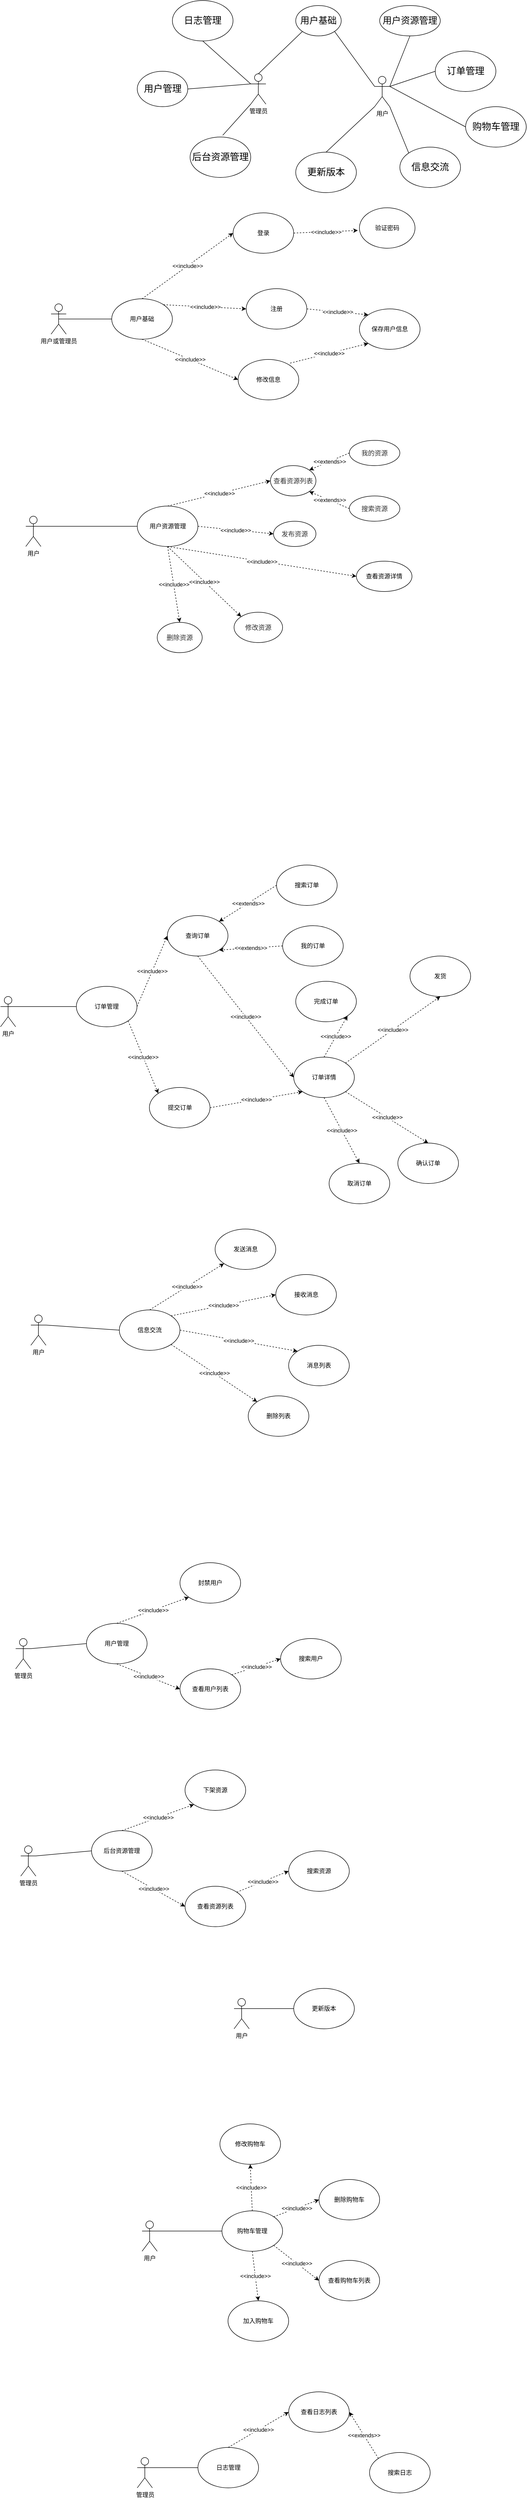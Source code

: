 <mxfile version="24.2.2" type="github">
  <diagram name="第 1 页" id="FDtEsgjhYImc4gk-P5fz">
    <mxGraphModel dx="1877" dy="530" grid="1" gridSize="10" guides="1" tooltips="1" connect="1" arrows="1" fold="1" page="1" pageScale="1" pageWidth="827" pageHeight="1169" math="0" shadow="0">
      <root>
        <mxCell id="0" />
        <mxCell id="1" parent="0" />
        <mxCell id="aNaBQ8F7RXuHLYPmywtl-1" style="rounded=0;orthogonalLoop=1;jettySize=auto;html=1;exitX=0.5;exitY=0;exitDx=0;exitDy=0;exitPerimeter=0;entryX=0;entryY=1;entryDx=0;entryDy=0;endArrow=none;endFill=0;" edge="1" parent="1" source="mCHO1RYdTXxO_RGGgIWj-1" target="mCHO1RYdTXxO_RGGgIWj-5">
          <mxGeometry relative="1" as="geometry" />
        </mxCell>
        <mxCell id="mCHO1RYdTXxO_RGGgIWj-1" value="管理员" style="shape=umlActor;verticalLabelPosition=bottom;verticalAlign=top;html=1;outlineConnect=0;" parent="1" vertex="1">
          <mxGeometry x="205" y="205" width="30" height="60" as="geometry" />
        </mxCell>
        <mxCell id="mCHO1RYdTXxO_RGGgIWj-4" value="用户" style="shape=umlActor;verticalLabelPosition=bottom;verticalAlign=top;html=1;outlineConnect=0;" parent="1" vertex="1">
          <mxGeometry x="450" y="210" width="30" height="60" as="geometry" />
        </mxCell>
        <mxCell id="mCHO1RYdTXxO_RGGgIWj-5" value="&lt;font style=&quot;font-size: 18px;&quot;&gt;用户基础&lt;/font&gt;" style="ellipse;whiteSpace=wrap;html=1;" parent="1" vertex="1">
          <mxGeometry x="294" y="70" width="90" height="60" as="geometry" />
        </mxCell>
        <mxCell id="mCHO1RYdTXxO_RGGgIWj-6" value="&lt;font style=&quot;font-size: 18px;&quot;&gt;用户资源管理&lt;/font&gt;" style="ellipse;whiteSpace=wrap;html=1;" parent="1" vertex="1">
          <mxGeometry x="460" y="70" width="120" height="60" as="geometry" />
        </mxCell>
        <mxCell id="mCHO1RYdTXxO_RGGgIWj-7" value="&lt;span style=&quot;font-size: 14pt; font-family: 黑体;&quot;&gt;订单管理&lt;/span&gt;" style="ellipse;whiteSpace=wrap;html=1;" parent="1" vertex="1">
          <mxGeometry x="570" y="160" width="120" height="80" as="geometry" />
        </mxCell>
        <mxCell id="mCHO1RYdTXxO_RGGgIWj-8" value="&lt;span style=&quot;font-size: 14pt; font-family: 黑体;&quot;&gt;信息交流&lt;/span&gt;" style="ellipse;whiteSpace=wrap;html=1;" parent="1" vertex="1">
          <mxGeometry x="500" y="350" width="120" height="80" as="geometry" />
        </mxCell>
        <mxCell id="mCHO1RYdTXxO_RGGgIWj-9" value="&lt;span style=&quot;font-size: 14pt; font-family: 黑体;&quot;&gt;用户管理&lt;/span&gt;" style="ellipse;whiteSpace=wrap;html=1;" parent="1" vertex="1">
          <mxGeometry x="-19.5" y="200" width="100" height="70" as="geometry" />
        </mxCell>
        <mxCell id="mCHO1RYdTXxO_RGGgIWj-10" value="&lt;p class=&quot;MsoNormal&quot;&gt;&lt;span style=&quot;font-size: 14pt; font-family: 黑体;&quot;&gt;后台资源管理&lt;span lang=&quot;EN-US&quot;&gt;&lt;/span&gt;&lt;/span&gt;&lt;/p&gt;" style="ellipse;whiteSpace=wrap;html=1;" parent="1" vertex="1">
          <mxGeometry x="85" y="330" width="120" height="80" as="geometry" />
        </mxCell>
        <mxCell id="mCHO1RYdTXxO_RGGgIWj-11" value="&lt;font face=&quot;黑体&quot;&gt;&lt;span style=&quot;font-size: 18.667px;&quot;&gt;更新版本&lt;/span&gt;&lt;/font&gt;" style="ellipse;whiteSpace=wrap;html=1;" parent="1" vertex="1">
          <mxGeometry x="294" y="360" width="120" height="80" as="geometry" />
        </mxCell>
        <mxCell id="mCHO1RYdTXxO_RGGgIWj-12" value="&lt;span style=&quot;font-size: 14pt; font-family: 黑体;&quot;&gt;购物车管理&lt;/span&gt;" style="ellipse;whiteSpace=wrap;html=1;" parent="1" vertex="1">
          <mxGeometry x="630" y="270" width="120" height="80" as="geometry" />
        </mxCell>
        <mxCell id="mCHO1RYdTXxO_RGGgIWj-13" value="" style="endArrow=none;html=1;rounded=0;exitX=0.538;exitY=-0.041;exitDx=0;exitDy=0;exitPerimeter=0;entryX=0;entryY=1;entryDx=0;entryDy=0;entryPerimeter=0;" parent="1" source="mCHO1RYdTXxO_RGGgIWj-10" target="mCHO1RYdTXxO_RGGgIWj-1" edge="1">
          <mxGeometry width="50" height="50" relative="1" as="geometry">
            <mxPoint x="320" y="280" as="sourcePoint" />
            <mxPoint x="370" y="230" as="targetPoint" />
          </mxGeometry>
        </mxCell>
        <mxCell id="mCHO1RYdTXxO_RGGgIWj-15" value="" style="endArrow=none;html=1;rounded=0;exitX=0;exitY=0.333;exitDx=0;exitDy=0;exitPerimeter=0;entryX=1;entryY=0.5;entryDx=0;entryDy=0;" parent="1" source="mCHO1RYdTXxO_RGGgIWj-1" target="mCHO1RYdTXxO_RGGgIWj-9" edge="1">
          <mxGeometry width="50" height="50" relative="1" as="geometry">
            <mxPoint x="160" y="220" as="sourcePoint" />
            <mxPoint x="210" y="170" as="targetPoint" />
          </mxGeometry>
        </mxCell>
        <mxCell id="mCHO1RYdTXxO_RGGgIWj-16" value="" style="endArrow=none;html=1;rounded=0;exitX=0.5;exitY=0;exitDx=0;exitDy=0;entryX=0;entryY=1;entryDx=0;entryDy=0;entryPerimeter=0;" parent="1" source="mCHO1RYdTXxO_RGGgIWj-11" target="mCHO1RYdTXxO_RGGgIWj-4" edge="1">
          <mxGeometry width="50" height="50" relative="1" as="geometry">
            <mxPoint x="300" y="290" as="sourcePoint" />
            <mxPoint x="350" y="240" as="targetPoint" />
          </mxGeometry>
        </mxCell>
        <mxCell id="mCHO1RYdTXxO_RGGgIWj-17" value="" style="endArrow=none;html=1;rounded=0;exitX=0;exitY=0;exitDx=0;exitDy=0;entryX=1;entryY=1;entryDx=0;entryDy=0;entryPerimeter=0;" parent="1" source="mCHO1RYdTXxO_RGGgIWj-8" target="mCHO1RYdTXxO_RGGgIWj-4" edge="1">
          <mxGeometry width="50" height="50" relative="1" as="geometry">
            <mxPoint x="500" y="350" as="sourcePoint" />
            <mxPoint x="550" y="300" as="targetPoint" />
          </mxGeometry>
        </mxCell>
        <mxCell id="mCHO1RYdTXxO_RGGgIWj-18" value="" style="endArrow=none;html=1;rounded=0;exitX=0;exitY=0.333;exitDx=0;exitDy=0;exitPerimeter=0;entryX=1;entryY=1;entryDx=0;entryDy=0;" parent="1" source="mCHO1RYdTXxO_RGGgIWj-4" target="mCHO1RYdTXxO_RGGgIWj-5" edge="1">
          <mxGeometry width="50" height="50" relative="1" as="geometry">
            <mxPoint x="360" y="230" as="sourcePoint" />
            <mxPoint x="410" y="180" as="targetPoint" />
          </mxGeometry>
        </mxCell>
        <mxCell id="mCHO1RYdTXxO_RGGgIWj-19" value="" style="endArrow=none;html=1;rounded=0;exitX=1;exitY=0.333;exitDx=0;exitDy=0;exitPerimeter=0;entryX=0.5;entryY=1;entryDx=0;entryDy=0;" parent="1" source="mCHO1RYdTXxO_RGGgIWj-4" target="mCHO1RYdTXxO_RGGgIWj-6" edge="1">
          <mxGeometry width="50" height="50" relative="1" as="geometry">
            <mxPoint x="570" y="170" as="sourcePoint" />
            <mxPoint x="620" y="120" as="targetPoint" />
          </mxGeometry>
        </mxCell>
        <mxCell id="mCHO1RYdTXxO_RGGgIWj-20" value="" style="endArrow=none;html=1;rounded=0;entryX=0;entryY=0.5;entryDx=0;entryDy=0;" parent="1" target="mCHO1RYdTXxO_RGGgIWj-7" edge="1">
          <mxGeometry width="50" height="50" relative="1" as="geometry">
            <mxPoint x="480" y="230" as="sourcePoint" />
            <mxPoint x="620" y="140" as="targetPoint" />
          </mxGeometry>
        </mxCell>
        <mxCell id="mCHO1RYdTXxO_RGGgIWj-21" value="" style="endArrow=none;html=1;rounded=0;exitX=1;exitY=0.333;exitDx=0;exitDy=0;exitPerimeter=0;entryX=0;entryY=0.5;entryDx=0;entryDy=0;" parent="1" source="mCHO1RYdTXxO_RGGgIWj-4" target="mCHO1RYdTXxO_RGGgIWj-12" edge="1">
          <mxGeometry width="50" height="50" relative="1" as="geometry">
            <mxPoint x="580" y="340" as="sourcePoint" />
            <mxPoint x="630" y="290" as="targetPoint" />
          </mxGeometry>
        </mxCell>
        <mxCell id="mCHO1RYdTXxO_RGGgIWj-24" value="登录" style="ellipse;whiteSpace=wrap;html=1;" parent="1" vertex="1">
          <mxGeometry x="170" y="480" width="120" height="80" as="geometry" />
        </mxCell>
        <mxCell id="mCHO1RYdTXxO_RGGgIWj-25" value="注册" style="ellipse;whiteSpace=wrap;html=1;" parent="1" vertex="1">
          <mxGeometry x="196" y="630" width="120" height="80" as="geometry" />
        </mxCell>
        <mxCell id="mCHO1RYdTXxO_RGGgIWj-26" value="修改信息" style="ellipse;whiteSpace=wrap;html=1;" parent="1" vertex="1">
          <mxGeometry x="180" y="770" width="120" height="80" as="geometry" />
        </mxCell>
        <mxCell id="mCHO1RYdTXxO_RGGgIWj-31" value="验证密码" style="ellipse;whiteSpace=wrap;html=1;" parent="1" vertex="1">
          <mxGeometry x="420" y="470" width="110" height="80" as="geometry" />
        </mxCell>
        <mxCell id="mCHO1RYdTXxO_RGGgIWj-32" value="" style="endArrow=classic;html=1;rounded=0;exitX=1;exitY=0.5;exitDx=0;exitDy=0;entryX=-0.029;entryY=0.56;entryDx=0;entryDy=0;entryPerimeter=0;dashed=1;" parent="1" source="mCHO1RYdTXxO_RGGgIWj-24" target="mCHO1RYdTXxO_RGGgIWj-31" edge="1">
          <mxGeometry relative="1" as="geometry">
            <mxPoint x="360" y="460" as="sourcePoint" />
            <mxPoint x="460" y="460" as="targetPoint" />
          </mxGeometry>
        </mxCell>
        <mxCell id="mCHO1RYdTXxO_RGGgIWj-33" value="&amp;lt;&amp;lt;include&amp;gt;&amp;gt;" style="edgeLabel;resizable=0;html=1;;align=center;verticalAlign=middle;" parent="mCHO1RYdTXxO_RGGgIWj-32" connectable="0" vertex="1">
          <mxGeometry relative="1" as="geometry" />
        </mxCell>
        <mxCell id="mCHO1RYdTXxO_RGGgIWj-38" value="&lt;span style=&quot;color: rgb(50, 50, 50); font-family: &amp;quot;Microsoft YaHei&amp;quot;, 微软雅黑, Arial; font-size: 13px; background-color: rgba(255, 255, 255, 0.01);&quot;&gt;发布资源&lt;/span&gt;" style="ellipse;whiteSpace=wrap;html=1;" parent="1" vertex="1">
          <mxGeometry x="250" y="1090" width="84" height="50" as="geometry" />
        </mxCell>
        <mxCell id="mCHO1RYdTXxO_RGGgIWj-39" value="&lt;span style=&quot;color: rgb(50, 50, 50); font-family: &amp;quot;Microsoft YaHei&amp;quot;, 微软雅黑, Arial; font-size: 13px; background-color: rgba(255, 255, 255, 0.01);&quot;&gt;删除资源&lt;/span&gt;" style="ellipse;whiteSpace=wrap;html=1;" parent="1" vertex="1">
          <mxGeometry x="20" y="1290" width="89" height="60" as="geometry" />
        </mxCell>
        <mxCell id="mCHO1RYdTXxO_RGGgIWj-40" value="&lt;span style=&quot;color: rgb(50, 50, 50); font-family: &amp;quot;Microsoft YaHei&amp;quot;, 微软雅黑, Arial; font-size: 13px; background-color: rgba(255, 255, 255, 0.01);&quot;&gt;修改资源&lt;/span&gt;" style="ellipse;whiteSpace=wrap;html=1;" parent="1" vertex="1">
          <mxGeometry x="172" y="1270" width="96" height="60" as="geometry" />
        </mxCell>
        <mxCell id="mCHO1RYdTXxO_RGGgIWj-42" value="保存用户信息" style="ellipse;whiteSpace=wrap;html=1;" parent="1" vertex="1">
          <mxGeometry x="420" y="670" width="120" height="80" as="geometry" />
        </mxCell>
        <mxCell id="mCHO1RYdTXxO_RGGgIWj-43" value="" style="endArrow=classic;html=1;rounded=0;exitX=1;exitY=0.5;exitDx=0;exitDy=0;entryX=0;entryY=0;entryDx=0;entryDy=0;dashed=1;" parent="1" source="mCHO1RYdTXxO_RGGgIWj-25" target="mCHO1RYdTXxO_RGGgIWj-42" edge="1">
          <mxGeometry relative="1" as="geometry">
            <mxPoint x="300" y="530" as="sourcePoint" />
            <mxPoint x="427" y="525" as="targetPoint" />
          </mxGeometry>
        </mxCell>
        <mxCell id="mCHO1RYdTXxO_RGGgIWj-44" value="&amp;lt;&amp;lt;include&amp;gt;&amp;gt;" style="edgeLabel;resizable=0;html=1;;align=center;verticalAlign=middle;" parent="mCHO1RYdTXxO_RGGgIWj-43" connectable="0" vertex="1">
          <mxGeometry relative="1" as="geometry" />
        </mxCell>
        <mxCell id="mCHO1RYdTXxO_RGGgIWj-45" value="" style="endArrow=classic;html=1;rounded=0;exitX=0.858;exitY=0.091;exitDx=0;exitDy=0;entryX=0;entryY=1;entryDx=0;entryDy=0;dashed=1;exitPerimeter=0;" parent="1" source="mCHO1RYdTXxO_RGGgIWj-26" target="mCHO1RYdTXxO_RGGgIWj-42" edge="1">
          <mxGeometry relative="1" as="geometry">
            <mxPoint x="310" y="540" as="sourcePoint" />
            <mxPoint x="437" y="535" as="targetPoint" />
          </mxGeometry>
        </mxCell>
        <mxCell id="mCHO1RYdTXxO_RGGgIWj-46" value="&amp;lt;&amp;lt;include&amp;gt;&amp;gt;" style="edgeLabel;resizable=0;html=1;;align=center;verticalAlign=middle;" parent="mCHO1RYdTXxO_RGGgIWj-45" connectable="0" vertex="1">
          <mxGeometry relative="1" as="geometry" />
        </mxCell>
        <mxCell id="mCHO1RYdTXxO_RGGgIWj-50" value="&lt;span style=&quot;color: rgb(50, 50, 50); font-family: &amp;quot;Microsoft YaHei&amp;quot;, 微软雅黑, Arial; font-size: 13px; background-color: rgba(255, 255, 255, 0.01);&quot;&gt;我的资源&lt;/span&gt;" style="ellipse;whiteSpace=wrap;html=1;" parent="1" vertex="1">
          <mxGeometry x="400" y="930" width="100" height="50" as="geometry" />
        </mxCell>
        <mxCell id="mCHO1RYdTXxO_RGGgIWj-52" value="&lt;span style=&quot;color: rgb(50, 50, 50); font-family: &amp;quot;Microsoft YaHei&amp;quot;, 微软雅黑, Arial; font-size: 13px; background-color: rgba(255, 255, 255, 0.01);&quot;&gt;查看资源列表&lt;/span&gt;" style="ellipse;whiteSpace=wrap;html=1;" parent="1" vertex="1">
          <mxGeometry x="244" y="980" width="90" height="60" as="geometry" />
        </mxCell>
        <mxCell id="mCHO1RYdTXxO_RGGgIWj-54" value="查看资源详情" style="ellipse;whiteSpace=wrap;html=1;" parent="1" vertex="1">
          <mxGeometry x="414" y="1169" width="110" height="60" as="geometry" />
        </mxCell>
        <mxCell id="mCHO1RYdTXxO_RGGgIWj-73" value="取消订单" style="ellipse;whiteSpace=wrap;html=1;" parent="1" vertex="1">
          <mxGeometry x="360" y="2360" width="120" height="80" as="geometry" />
        </mxCell>
        <mxCell id="mCHO1RYdTXxO_RGGgIWj-74" value="订单详情" style="ellipse;whiteSpace=wrap;html=1;" parent="1" vertex="1">
          <mxGeometry x="290" y="2150" width="120" height="80" as="geometry" />
        </mxCell>
        <mxCell id="mCHO1RYdTXxO_RGGgIWj-75" value="查询订单" style="ellipse;whiteSpace=wrap;html=1;" parent="1" vertex="1">
          <mxGeometry x="40" y="1870" width="120" height="80" as="geometry" />
        </mxCell>
        <mxCell id="mCHO1RYdTXxO_RGGgIWj-76" value="搜索订单" style="ellipse;whiteSpace=wrap;html=1;" parent="1" vertex="1">
          <mxGeometry x="256" y="1770" width="120" height="80" as="geometry" />
        </mxCell>
        <mxCell id="mCHO1RYdTXxO_RGGgIWj-93" value="确认订单" style="ellipse;whiteSpace=wrap;html=1;" parent="1" vertex="1">
          <mxGeometry x="496" y="2320" width="120" height="80" as="geometry" />
        </mxCell>
        <mxCell id="mCHO1RYdTXxO_RGGgIWj-94" value="发货" style="ellipse;whiteSpace=wrap;html=1;" parent="1" vertex="1">
          <mxGeometry x="520" y="1950" width="120" height="80" as="geometry" />
        </mxCell>
        <mxCell id="mCHO1RYdTXxO_RGGgIWj-103" value="完成订单" style="ellipse;whiteSpace=wrap;html=1;" parent="1" vertex="1">
          <mxGeometry x="294" y="2000" width="120" height="80" as="geometry" />
        </mxCell>
        <mxCell id="mCHO1RYdTXxO_RGGgIWj-106" value="用户" style="shape=umlActor;verticalLabelPosition=bottom;verticalAlign=top;html=1;outlineConnect=0;" parent="1" vertex="1">
          <mxGeometry x="-230" y="2660" width="30" height="60" as="geometry" />
        </mxCell>
        <mxCell id="mCHO1RYdTXxO_RGGgIWj-107" value="发送消息" style="ellipse;whiteSpace=wrap;html=1;" parent="1" vertex="1">
          <mxGeometry x="134.5" y="2490" width="120" height="80" as="geometry" />
        </mxCell>
        <mxCell id="mCHO1RYdTXxO_RGGgIWj-108" value="接收消息" style="ellipse;whiteSpace=wrap;html=1;" parent="1" vertex="1">
          <mxGeometry x="254.5" y="2580" width="120" height="80" as="geometry" />
        </mxCell>
        <mxCell id="mCHO1RYdTXxO_RGGgIWj-109" value="消息列表" style="ellipse;whiteSpace=wrap;html=1;" parent="1" vertex="1">
          <mxGeometry x="280" y="2720" width="120" height="80" as="geometry" />
        </mxCell>
        <mxCell id="mCHO1RYdTXxO_RGGgIWj-110" value="删除列表" style="ellipse;whiteSpace=wrap;html=1;" parent="1" vertex="1">
          <mxGeometry x="200" y="2820" width="120" height="80" as="geometry" />
        </mxCell>
        <mxCell id="mCHO1RYdTXxO_RGGgIWj-117" value="管理员" style="shape=umlActor;verticalLabelPosition=bottom;verticalAlign=top;html=1;outlineConnect=0;" parent="1" vertex="1">
          <mxGeometry x="-260" y="3300" width="30" height="60" as="geometry" />
        </mxCell>
        <mxCell id="mCHO1RYdTXxO_RGGgIWj-118" value="查看用户列表" style="ellipse;whiteSpace=wrap;html=1;" parent="1" vertex="1">
          <mxGeometry x="65" y="3360" width="120" height="80" as="geometry" />
        </mxCell>
        <mxCell id="mCHO1RYdTXxO_RGGgIWj-119" value="封禁用户" style="ellipse;whiteSpace=wrap;html=1;" parent="1" vertex="1">
          <mxGeometry x="65" y="3150" width="120" height="80" as="geometry" />
        </mxCell>
        <mxCell id="mCHO1RYdTXxO_RGGgIWj-120" value="搜索用户" style="ellipse;whiteSpace=wrap;html=1;" parent="1" vertex="1">
          <mxGeometry x="264" y="3300" width="120" height="80" as="geometry" />
        </mxCell>
        <mxCell id="aGF1ZFYaD7W5l3-DtEGY-8" value="用户" style="shape=umlActor;verticalLabelPosition=bottom;verticalAlign=top;html=1;outlineConnect=0;" parent="1" vertex="1">
          <mxGeometry x="172" y="4012" width="30" height="60" as="geometry" />
        </mxCell>
        <mxCell id="aGF1ZFYaD7W5l3-DtEGY-9" value="更新版本" style="ellipse;whiteSpace=wrap;html=1;" parent="1" vertex="1">
          <mxGeometry x="290" y="3992" width="120" height="80" as="geometry" />
        </mxCell>
        <mxCell id="aGF1ZFYaD7W5l3-DtEGY-11" value="" style="endArrow=none;html=1;rounded=0;exitX=1;exitY=0.333;exitDx=0;exitDy=0;exitPerimeter=0;entryX=0;entryY=0.5;entryDx=0;entryDy=0;" parent="1" source="aGF1ZFYaD7W5l3-DtEGY-8" target="aGF1ZFYaD7W5l3-DtEGY-9" edge="1">
          <mxGeometry width="50" height="50" relative="1" as="geometry">
            <mxPoint x="300" y="4102" as="sourcePoint" />
            <mxPoint x="350" y="4052" as="targetPoint" />
          </mxGeometry>
        </mxCell>
        <mxCell id="aGF1ZFYaD7W5l3-DtEGY-13" value="用户" style="shape=umlActor;verticalLabelPosition=bottom;verticalAlign=top;html=1;outlineConnect=0;" parent="1" vertex="1">
          <mxGeometry x="-10" y="4452" width="30" height="60" as="geometry" />
        </mxCell>
        <mxCell id="aGF1ZFYaD7W5l3-DtEGY-14" value="加入购物车" style="ellipse;whiteSpace=wrap;html=1;" parent="1" vertex="1">
          <mxGeometry x="160" y="4610" width="120" height="80" as="geometry" />
        </mxCell>
        <mxCell id="aGF1ZFYaD7W5l3-DtEGY-15" value="修改购物车" style="ellipse;whiteSpace=wrap;html=1;" parent="1" vertex="1">
          <mxGeometry x="144" y="4260" width="120" height="80" as="geometry" />
        </mxCell>
        <mxCell id="aGF1ZFYaD7W5l3-DtEGY-16" value="删除购物车" style="ellipse;whiteSpace=wrap;html=1;" parent="1" vertex="1">
          <mxGeometry x="340" y="4370" width="120" height="80" as="geometry" />
        </mxCell>
        <mxCell id="fLY72MeMxudv8RM18r59-1" value="用户基础" style="ellipse;whiteSpace=wrap;html=1;" parent="1" vertex="1">
          <mxGeometry x="-70" y="650" width="120" height="80" as="geometry" />
        </mxCell>
        <mxCell id="fLY72MeMxudv8RM18r59-3" value="&lt;span style=&quot;font-size: 14pt; font-family: 黑体;&quot;&gt;日志管理&lt;/span&gt;" style="ellipse;whiteSpace=wrap;html=1;" parent="1" vertex="1">
          <mxGeometry x="50" y="60" width="120" height="80" as="geometry" />
        </mxCell>
        <mxCell id="fLY72MeMxudv8RM18r59-4" value="" style="endArrow=none;html=1;rounded=0;fontSize=12;startSize=8;endSize=8;curved=1;exitX=0.5;exitY=1;exitDx=0;exitDy=0;entryX=0;entryY=0.333;entryDx=0;entryDy=0;entryPerimeter=0;" parent="1" source="fLY72MeMxudv8RM18r59-3" target="mCHO1RYdTXxO_RGGgIWj-1" edge="1">
          <mxGeometry width="50" height="50" relative="1" as="geometry">
            <mxPoint x="330" y="260" as="sourcePoint" />
            <mxPoint x="380" y="210" as="targetPoint" />
          </mxGeometry>
        </mxCell>
        <mxCell id="fLY72MeMxudv8RM18r59-16" style="edgeStyle=none;curved=1;rounded=0;orthogonalLoop=1;jettySize=auto;html=1;exitX=0.5;exitY=0.5;exitDx=0;exitDy=0;exitPerimeter=0;entryX=0;entryY=0.5;entryDx=0;entryDy=0;fontSize=12;startSize=8;endSize=8;endArrow=none;endFill=0;" parent="1" source="fLY72MeMxudv8RM18r59-13" target="fLY72MeMxudv8RM18r59-1" edge="1">
          <mxGeometry relative="1" as="geometry" />
        </mxCell>
        <mxCell id="fLY72MeMxudv8RM18r59-13" value="用户或管理员" style="shape=umlActor;verticalLabelPosition=bottom;verticalAlign=top;html=1;" parent="1" vertex="1">
          <mxGeometry x="-190" y="660" width="30" height="60" as="geometry" />
        </mxCell>
        <mxCell id="fLY72MeMxudv8RM18r59-17" value="用户资源管理" style="ellipse;whiteSpace=wrap;html=1;" parent="1" vertex="1">
          <mxGeometry x="-19.5" y="1060" width="120" height="80" as="geometry" />
        </mxCell>
        <mxCell id="fLY72MeMxudv8RM18r59-21" value="用户" style="shape=umlActor;verticalLabelPosition=bottom;verticalAlign=top;html=1;outlineConnect=0;" parent="1" vertex="1">
          <mxGeometry x="-240" y="1080" width="30" height="60" as="geometry" />
        </mxCell>
        <mxCell id="fLY72MeMxudv8RM18r59-24" value="" style="endArrow=none;html=1;rounded=0;fontSize=12;startSize=8;endSize=8;curved=1;exitX=1;exitY=0.333;exitDx=0;exitDy=0;exitPerimeter=0;entryX=0;entryY=0.5;entryDx=0;entryDy=0;" parent="1" source="fLY72MeMxudv8RM18r59-21" target="fLY72MeMxudv8RM18r59-17" edge="1">
          <mxGeometry width="50" height="50" relative="1" as="geometry">
            <mxPoint x="-10" y="1020" as="sourcePoint" />
            <mxPoint x="40" y="970" as="targetPoint" />
          </mxGeometry>
        </mxCell>
        <mxCell id="fLY72MeMxudv8RM18r59-27" value="" style="endArrow=classic;html=1;rounded=0;exitX=0.5;exitY=0;exitDx=0;exitDy=0;entryX=0;entryY=0.5;entryDx=0;entryDy=0;dashed=1;" parent="1" source="fLY72MeMxudv8RM18r59-1" target="mCHO1RYdTXxO_RGGgIWj-24" edge="1">
          <mxGeometry relative="1" as="geometry">
            <mxPoint x="300" y="530" as="sourcePoint" />
            <mxPoint x="427" y="525" as="targetPoint" />
          </mxGeometry>
        </mxCell>
        <mxCell id="fLY72MeMxudv8RM18r59-28" value="&amp;lt;&amp;lt;include&amp;gt;&amp;gt;" style="edgeLabel;resizable=0;html=1;;align=center;verticalAlign=middle;" parent="fLY72MeMxudv8RM18r59-27" connectable="0" vertex="1">
          <mxGeometry relative="1" as="geometry" />
        </mxCell>
        <mxCell id="fLY72MeMxudv8RM18r59-29" value="" style="endArrow=classic;html=1;rounded=0;exitX=1;exitY=0;exitDx=0;exitDy=0;entryX=0;entryY=0.5;entryDx=0;entryDy=0;dashed=1;" parent="1" source="fLY72MeMxudv8RM18r59-1" target="mCHO1RYdTXxO_RGGgIWj-25" edge="1">
          <mxGeometry relative="1" as="geometry">
            <mxPoint y="660" as="sourcePoint" />
            <mxPoint x="180" y="530" as="targetPoint" />
          </mxGeometry>
        </mxCell>
        <mxCell id="fLY72MeMxudv8RM18r59-30" value="&amp;lt;&amp;lt;include&amp;gt;&amp;gt;" style="edgeLabel;resizable=0;html=1;;align=center;verticalAlign=middle;" parent="fLY72MeMxudv8RM18r59-29" connectable="0" vertex="1">
          <mxGeometry relative="1" as="geometry" />
        </mxCell>
        <mxCell id="fLY72MeMxudv8RM18r59-31" value="" style="endArrow=classic;html=1;rounded=0;exitX=0.5;exitY=1;exitDx=0;exitDy=0;entryX=0;entryY=0.5;entryDx=0;entryDy=0;dashed=1;" parent="1" source="fLY72MeMxudv8RM18r59-1" target="mCHO1RYdTXxO_RGGgIWj-26" edge="1">
          <mxGeometry relative="1" as="geometry">
            <mxPoint x="42" y="672" as="sourcePoint" />
            <mxPoint x="206" y="680" as="targetPoint" />
          </mxGeometry>
        </mxCell>
        <mxCell id="fLY72MeMxudv8RM18r59-32" value="&amp;lt;&amp;lt;include&amp;gt;&amp;gt;" style="edgeLabel;resizable=0;html=1;;align=center;verticalAlign=middle;" parent="fLY72MeMxudv8RM18r59-31" connectable="0" vertex="1">
          <mxGeometry relative="1" as="geometry" />
        </mxCell>
        <mxCell id="fLY72MeMxudv8RM18r59-33" value="" style="endArrow=classic;html=1;rounded=0;exitX=0.5;exitY=0;exitDx=0;exitDy=0;entryX=0;entryY=0.5;entryDx=0;entryDy=0;dashed=1;" parent="1" source="fLY72MeMxudv8RM18r59-17" target="mCHO1RYdTXxO_RGGgIWj-52" edge="1">
          <mxGeometry relative="1" as="geometry">
            <mxPoint x="180" y="780" as="sourcePoint" />
            <mxPoint x="370" y="860" as="targetPoint" />
          </mxGeometry>
        </mxCell>
        <mxCell id="fLY72MeMxudv8RM18r59-34" value="&amp;lt;&amp;lt;include&amp;gt;&amp;gt;" style="edgeLabel;resizable=0;html=1;;align=center;verticalAlign=middle;" parent="fLY72MeMxudv8RM18r59-33" connectable="0" vertex="1">
          <mxGeometry relative="1" as="geometry" />
        </mxCell>
        <mxCell id="fLY72MeMxudv8RM18r59-35" value="" style="endArrow=classic;html=1;rounded=0;exitX=1;exitY=0.5;exitDx=0;exitDy=0;entryX=0;entryY=0.5;entryDx=0;entryDy=0;dashed=1;" parent="1" source="fLY72MeMxudv8RM18r59-17" target="mCHO1RYdTXxO_RGGgIWj-38" edge="1">
          <mxGeometry relative="1" as="geometry">
            <mxPoint x="110" y="1080" as="sourcePoint" />
            <mxPoint x="260" y="1000" as="targetPoint" />
          </mxGeometry>
        </mxCell>
        <mxCell id="fLY72MeMxudv8RM18r59-36" value="&amp;lt;&amp;lt;include&amp;gt;&amp;gt;" style="edgeLabel;resizable=0;html=1;;align=center;verticalAlign=middle;" parent="fLY72MeMxudv8RM18r59-35" connectable="0" vertex="1">
          <mxGeometry relative="1" as="geometry" />
        </mxCell>
        <mxCell id="fLY72MeMxudv8RM18r59-40" value="" style="endArrow=classic;html=1;rounded=0;exitX=0;exitY=0.5;exitDx=0;exitDy=0;dashed=1;entryX=1;entryY=0;entryDx=0;entryDy=0;" parent="1" source="mCHO1RYdTXxO_RGGgIWj-50" target="mCHO1RYdTXxO_RGGgIWj-52" edge="1">
          <mxGeometry relative="1" as="geometry">
            <mxPoint x="521" y="1073" as="sourcePoint" />
            <mxPoint x="390" y="980" as="targetPoint" />
          </mxGeometry>
        </mxCell>
        <mxCell id="fLY72MeMxudv8RM18r59-41" value="&amp;lt;&amp;lt;extends&amp;gt;&amp;gt;" style="edgeLabel;resizable=0;html=1;;align=center;verticalAlign=middle;" parent="fLY72MeMxudv8RM18r59-40" connectable="0" vertex="1">
          <mxGeometry relative="1" as="geometry" />
        </mxCell>
        <mxCell id="fLY72MeMxudv8RM18r59-42" value="&lt;span style=&quot;color: rgb(50, 50, 50); font-family: &amp;quot;Microsoft YaHei&amp;quot;, 微软雅黑, Arial; font-size: 13px; background-color: rgba(255, 255, 255, 0.01);&quot;&gt;搜索资源&lt;/span&gt;" style="ellipse;whiteSpace=wrap;html=1;" parent="1" vertex="1">
          <mxGeometry x="400" y="1040" width="100" height="50" as="geometry" />
        </mxCell>
        <mxCell id="fLY72MeMxudv8RM18r59-43" value="" style="endArrow=classic;html=1;rounded=0;exitX=0;exitY=0.5;exitDx=0;exitDy=0;dashed=1;entryX=1;entryY=1;entryDx=0;entryDy=0;" parent="1" source="fLY72MeMxudv8RM18r59-42" target="mCHO1RYdTXxO_RGGgIWj-52" edge="1">
          <mxGeometry relative="1" as="geometry">
            <mxPoint x="410" y="965" as="sourcePoint" />
            <mxPoint x="331" y="999" as="targetPoint" />
          </mxGeometry>
        </mxCell>
        <mxCell id="fLY72MeMxudv8RM18r59-44" value="&amp;lt;&amp;lt;extends&amp;gt;&amp;gt;" style="edgeLabel;resizable=0;html=1;;align=center;verticalAlign=middle;" parent="fLY72MeMxudv8RM18r59-43" connectable="0" vertex="1">
          <mxGeometry relative="1" as="geometry" />
        </mxCell>
        <mxCell id="fLY72MeMxudv8RM18r59-45" value="" style="endArrow=classic;html=1;rounded=0;exitX=0.5;exitY=1;exitDx=0;exitDy=0;entryX=0;entryY=0.5;entryDx=0;entryDy=0;dashed=1;" parent="1" source="fLY72MeMxudv8RM18r59-17" target="mCHO1RYdTXxO_RGGgIWj-54" edge="1">
          <mxGeometry relative="1" as="geometry">
            <mxPoint x="170" y="1120" as="sourcePoint" />
            <mxPoint x="260" y="1185" as="targetPoint" />
          </mxGeometry>
        </mxCell>
        <mxCell id="fLY72MeMxudv8RM18r59-46" value="&amp;lt;&amp;lt;include&amp;gt;&amp;gt;" style="edgeLabel;resizable=0;html=1;;align=center;verticalAlign=middle;" parent="fLY72MeMxudv8RM18r59-45" connectable="0" vertex="1">
          <mxGeometry relative="1" as="geometry" />
        </mxCell>
        <mxCell id="fLY72MeMxudv8RM18r59-47" value="" style="endArrow=classic;html=1;rounded=0;exitX=0.5;exitY=1;exitDx=0;exitDy=0;entryX=0;entryY=0;entryDx=0;entryDy=0;dashed=1;" parent="1" source="fLY72MeMxudv8RM18r59-17" target="mCHO1RYdTXxO_RGGgIWj-40" edge="1">
          <mxGeometry relative="1" as="geometry">
            <mxPoint x="110" y="1160" as="sourcePoint" />
            <mxPoint x="245" y="1220" as="targetPoint" />
          </mxGeometry>
        </mxCell>
        <mxCell id="fLY72MeMxudv8RM18r59-48" value="&amp;lt;&amp;lt;include&amp;gt;&amp;gt;" style="edgeLabel;resizable=0;html=1;;align=center;verticalAlign=middle;" parent="fLY72MeMxudv8RM18r59-47" connectable="0" vertex="1">
          <mxGeometry relative="1" as="geometry" />
        </mxCell>
        <mxCell id="fLY72MeMxudv8RM18r59-49" value="" style="endArrow=classic;html=1;rounded=0;exitX=0.5;exitY=1;exitDx=0;exitDy=0;entryX=0.5;entryY=0;entryDx=0;entryDy=0;dashed=1;" parent="1" source="fLY72MeMxudv8RM18r59-17" target="mCHO1RYdTXxO_RGGgIWj-39" edge="1">
          <mxGeometry relative="1" as="geometry">
            <mxPoint x="110" y="1160" as="sourcePoint" />
            <mxPoint x="196" y="1289" as="targetPoint" />
          </mxGeometry>
        </mxCell>
        <mxCell id="fLY72MeMxudv8RM18r59-50" value="&amp;lt;&amp;lt;include&amp;gt;&amp;gt;" style="edgeLabel;resizable=0;html=1;;align=center;verticalAlign=middle;" parent="fLY72MeMxudv8RM18r59-49" connectable="0" vertex="1">
          <mxGeometry relative="1" as="geometry" />
        </mxCell>
        <mxCell id="fLY72MeMxudv8RM18r59-51" value="用户" style="shape=umlActor;verticalLabelPosition=bottom;verticalAlign=top;html=1;outlineConnect=0;" parent="1" vertex="1">
          <mxGeometry x="-290" y="2030" width="30" height="60" as="geometry" />
        </mxCell>
        <mxCell id="fLY72MeMxudv8RM18r59-52" value="订单管理" style="ellipse;whiteSpace=wrap;html=1;" parent="1" vertex="1">
          <mxGeometry x="-140" y="2010" width="120" height="80" as="geometry" />
        </mxCell>
        <mxCell id="fLY72MeMxudv8RM18r59-53" value="" style="endArrow=none;html=1;rounded=0;fontSize=12;startSize=8;endSize=8;curved=1;exitX=1;exitY=0.333;exitDx=0;exitDy=0;exitPerimeter=0;entryX=0;entryY=0.5;entryDx=0;entryDy=0;" parent="1" source="fLY72MeMxudv8RM18r59-51" target="fLY72MeMxudv8RM18r59-52" edge="1">
          <mxGeometry width="50" height="50" relative="1" as="geometry">
            <mxPoint x="-80" y="1880" as="sourcePoint" />
            <mxPoint x="-30" y="1830" as="targetPoint" />
          </mxGeometry>
        </mxCell>
        <mxCell id="fLY72MeMxudv8RM18r59-58" value="" style="endArrow=classic;html=1;rounded=0;exitX=1;exitY=0.5;exitDx=0;exitDy=0;dashed=1;entryX=0;entryY=0.5;entryDx=0;entryDy=0;" parent="1" source="fLY72MeMxudv8RM18r59-52" target="mCHO1RYdTXxO_RGGgIWj-75" edge="1">
          <mxGeometry relative="1" as="geometry">
            <mxPoint y="1960" as="sourcePoint" />
            <mxPoint x="188" y="1932" as="targetPoint" />
          </mxGeometry>
        </mxCell>
        <mxCell id="fLY72MeMxudv8RM18r59-59" value="&amp;lt;&amp;lt;include&amp;gt;&amp;gt;" style="edgeLabel;resizable=0;html=1;;align=center;verticalAlign=middle;" parent="fLY72MeMxudv8RM18r59-58" connectable="0" vertex="1">
          <mxGeometry relative="1" as="geometry" />
        </mxCell>
        <mxCell id="fLY72MeMxudv8RM18r59-60" value="" style="endArrow=classic;html=1;rounded=0;dashed=1;entryX=1;entryY=0;entryDx=0;entryDy=0;exitX=0;exitY=0.5;exitDx=0;exitDy=0;" parent="1" source="mCHO1RYdTXxO_RGGgIWj-76" target="mCHO1RYdTXxO_RGGgIWj-75" edge="1">
          <mxGeometry relative="1" as="geometry">
            <mxPoint x="390" y="1580" as="sourcePoint" />
            <mxPoint x="230" y="1630" as="targetPoint" />
          </mxGeometry>
        </mxCell>
        <mxCell id="fLY72MeMxudv8RM18r59-61" value="&amp;lt;&amp;lt;extends&amp;gt;&amp;gt;" style="edgeLabel;resizable=0;html=1;;align=center;verticalAlign=middle;" parent="fLY72MeMxudv8RM18r59-60" connectable="0" vertex="1">
          <mxGeometry relative="1" as="geometry" />
        </mxCell>
        <mxCell id="fLY72MeMxudv8RM18r59-63" value="" style="endArrow=classic;html=1;rounded=0;exitX=0.5;exitY=1;exitDx=0;exitDy=0;dashed=1;entryX=0;entryY=0.5;entryDx=0;entryDy=0;" parent="1" source="mCHO1RYdTXxO_RGGgIWj-75" target="mCHO1RYdTXxO_RGGgIWj-74" edge="1">
          <mxGeometry relative="1" as="geometry">
            <mxPoint x="-90" y="2030" as="sourcePoint" />
            <mxPoint x="100" y="2150" as="targetPoint" />
          </mxGeometry>
        </mxCell>
        <mxCell id="fLY72MeMxudv8RM18r59-64" value="&amp;lt;&amp;lt;include&amp;gt;&amp;gt;" style="edgeLabel;resizable=0;html=1;;align=center;verticalAlign=middle;" parent="fLY72MeMxudv8RM18r59-63" connectable="0" vertex="1">
          <mxGeometry relative="1" as="geometry" />
        </mxCell>
        <mxCell id="fLY72MeMxudv8RM18r59-65" value="我的订单" style="ellipse;whiteSpace=wrap;html=1;" parent="1" vertex="1">
          <mxGeometry x="268" y="1890" width="120" height="80" as="geometry" />
        </mxCell>
        <mxCell id="fLY72MeMxudv8RM18r59-66" value="" style="endArrow=classic;html=1;rounded=0;dashed=1;entryX=1;entryY=1;entryDx=0;entryDy=0;exitX=0;exitY=0.5;exitDx=0;exitDy=0;" parent="1" source="fLY72MeMxudv8RM18r59-65" target="mCHO1RYdTXxO_RGGgIWj-75" edge="1">
          <mxGeometry relative="1" as="geometry">
            <mxPoint x="364" y="2020" as="sourcePoint" />
            <mxPoint x="221" y="2052" as="targetPoint" />
          </mxGeometry>
        </mxCell>
        <mxCell id="fLY72MeMxudv8RM18r59-67" value="&amp;lt;&amp;lt;extends&amp;gt;&amp;gt;" style="edgeLabel;resizable=0;html=1;;align=center;verticalAlign=middle;" parent="fLY72MeMxudv8RM18r59-66" connectable="0" vertex="1">
          <mxGeometry relative="1" as="geometry" />
        </mxCell>
        <mxCell id="fLY72MeMxudv8RM18r59-68" value="" style="endArrow=classic;html=1;rounded=0;exitX=1;exitY=0;exitDx=0;exitDy=0;dashed=1;entryX=0.5;entryY=1;entryDx=0;entryDy=0;" parent="1" source="mCHO1RYdTXxO_RGGgIWj-74" target="mCHO1RYdTXxO_RGGgIWj-94" edge="1">
          <mxGeometry relative="1" as="geometry">
            <mxPoint x="-30" y="1990" as="sourcePoint" />
            <mxPoint x="88" y="1862" as="targetPoint" />
          </mxGeometry>
        </mxCell>
        <mxCell id="fLY72MeMxudv8RM18r59-69" value="&amp;lt;&amp;lt;include&amp;gt;&amp;gt;" style="edgeLabel;resizable=0;html=1;;align=center;verticalAlign=middle;" parent="fLY72MeMxudv8RM18r59-68" connectable="0" vertex="1">
          <mxGeometry relative="1" as="geometry" />
        </mxCell>
        <mxCell id="fLY72MeMxudv8RM18r59-70" value="" style="endArrow=classic;html=1;rounded=0;exitX=0.5;exitY=0;exitDx=0;exitDy=0;dashed=1;entryX=1;entryY=1;entryDx=0;entryDy=0;" parent="1" source="mCHO1RYdTXxO_RGGgIWj-74" target="mCHO1RYdTXxO_RGGgIWj-103" edge="1">
          <mxGeometry relative="1" as="geometry">
            <mxPoint x="-90" y="1950" as="sourcePoint" />
            <mxPoint x="-30" y="1810" as="targetPoint" />
          </mxGeometry>
        </mxCell>
        <mxCell id="fLY72MeMxudv8RM18r59-71" value="&amp;lt;&amp;lt;include&amp;gt;&amp;gt;" style="edgeLabel;resizable=0;html=1;;align=center;verticalAlign=middle;" parent="fLY72MeMxudv8RM18r59-70" connectable="0" vertex="1">
          <mxGeometry relative="1" as="geometry" />
        </mxCell>
        <mxCell id="fLY72MeMxudv8RM18r59-72" value="" style="endArrow=classic;html=1;rounded=0;exitX=1;exitY=1;exitDx=0;exitDy=0;dashed=1;entryX=0.5;entryY=0;entryDx=0;entryDy=0;" parent="1" source="mCHO1RYdTXxO_RGGgIWj-74" target="mCHO1RYdTXxO_RGGgIWj-93" edge="1">
          <mxGeometry relative="1" as="geometry">
            <mxPoint x="-90" y="2030" as="sourcePoint" />
            <mxPoint x="120" y="2210" as="targetPoint" />
          </mxGeometry>
        </mxCell>
        <mxCell id="fLY72MeMxudv8RM18r59-73" value="&amp;lt;&amp;lt;include&amp;gt;&amp;gt;" style="edgeLabel;resizable=0;html=1;;align=center;verticalAlign=middle;" parent="fLY72MeMxudv8RM18r59-72" connectable="0" vertex="1">
          <mxGeometry relative="1" as="geometry" />
        </mxCell>
        <mxCell id="fLY72MeMxudv8RM18r59-74" value="" style="endArrow=classic;html=1;rounded=0;exitX=0.5;exitY=1;exitDx=0;exitDy=0;dashed=1;entryX=0.5;entryY=0;entryDx=0;entryDy=0;" parent="1" source="mCHO1RYdTXxO_RGGgIWj-74" target="mCHO1RYdTXxO_RGGgIWj-73" edge="1">
          <mxGeometry relative="1" as="geometry">
            <mxPoint x="-90" y="2030" as="sourcePoint" />
            <mxPoint y="2250" as="targetPoint" />
          </mxGeometry>
        </mxCell>
        <mxCell id="fLY72MeMxudv8RM18r59-75" value="&amp;lt;&amp;lt;include&amp;gt;&amp;gt;" style="edgeLabel;resizable=0;html=1;;align=center;verticalAlign=middle;" parent="fLY72MeMxudv8RM18r59-74" connectable="0" vertex="1">
          <mxGeometry relative="1" as="geometry" />
        </mxCell>
        <mxCell id="fLY72MeMxudv8RM18r59-81" value="提交订单" style="ellipse;whiteSpace=wrap;html=1;" parent="1" vertex="1">
          <mxGeometry x="4.5" y="2210" width="120" height="80" as="geometry" />
        </mxCell>
        <mxCell id="fLY72MeMxudv8RM18r59-82" value="" style="endArrow=classic;html=1;rounded=0;exitX=1;exitY=1;exitDx=0;exitDy=0;dashed=1;entryX=0;entryY=0;entryDx=0;entryDy=0;" parent="1" source="fLY72MeMxudv8RM18r59-52" target="fLY72MeMxudv8RM18r59-81" edge="1">
          <mxGeometry relative="1" as="geometry">
            <mxPoint x="100" y="1950" as="sourcePoint" />
            <mxPoint x="300" y="2200" as="targetPoint" />
          </mxGeometry>
        </mxCell>
        <mxCell id="fLY72MeMxudv8RM18r59-83" value="&amp;lt;&amp;lt;include&amp;gt;&amp;gt;" style="edgeLabel;resizable=0;html=1;;align=center;verticalAlign=middle;" parent="fLY72MeMxudv8RM18r59-82" connectable="0" vertex="1">
          <mxGeometry relative="1" as="geometry" />
        </mxCell>
        <mxCell id="fLY72MeMxudv8RM18r59-84" value="" style="endArrow=classic;html=1;rounded=0;exitX=1;exitY=0.5;exitDx=0;exitDy=0;dashed=1;entryX=0;entryY=1;entryDx=0;entryDy=0;" parent="1" source="fLY72MeMxudv8RM18r59-81" target="mCHO1RYdTXxO_RGGgIWj-74" edge="1">
          <mxGeometry relative="1" as="geometry">
            <mxPoint x="-68" y="1938" as="sourcePoint" />
            <mxPoint x="17" y="2242" as="targetPoint" />
          </mxGeometry>
        </mxCell>
        <mxCell id="fLY72MeMxudv8RM18r59-85" value="&amp;lt;&amp;lt;include&amp;gt;&amp;gt;" style="edgeLabel;resizable=0;html=1;;align=center;verticalAlign=middle;" parent="fLY72MeMxudv8RM18r59-84" connectable="0" vertex="1">
          <mxGeometry relative="1" as="geometry" />
        </mxCell>
        <mxCell id="fLY72MeMxudv8RM18r59-88" value="信息交流" style="ellipse;whiteSpace=wrap;html=1;" parent="1" vertex="1">
          <mxGeometry x="-55" y="2650" width="120" height="80" as="geometry" />
        </mxCell>
        <mxCell id="fLY72MeMxudv8RM18r59-91" value="" style="endArrow=none;html=1;rounded=0;fontSize=12;startSize=8;endSize=8;curved=1;exitX=1;exitY=0.333;exitDx=0;exitDy=0;exitPerimeter=0;entryX=0;entryY=0.5;entryDx=0;entryDy=0;" parent="1" source="mCHO1RYdTXxO_RGGgIWj-106" target="fLY72MeMxudv8RM18r59-88" edge="1">
          <mxGeometry width="50" height="50" relative="1" as="geometry">
            <mxPoint x="-150" y="2660" as="sourcePoint" />
            <mxPoint x="-100" y="2610" as="targetPoint" />
          </mxGeometry>
        </mxCell>
        <mxCell id="fLY72MeMxudv8RM18r59-92" value="" style="endArrow=classic;html=1;rounded=0;exitX=0.5;exitY=0;exitDx=0;exitDy=0;dashed=1;entryX=0;entryY=1;entryDx=0;entryDy=0;" parent="1" source="fLY72MeMxudv8RM18r59-88" target="mCHO1RYdTXxO_RGGgIWj-107" edge="1">
          <mxGeometry relative="1" as="geometry">
            <mxPoint x="134" y="2260" as="sourcePoint" />
            <mxPoint x="318" y="2228" as="targetPoint" />
          </mxGeometry>
        </mxCell>
        <mxCell id="fLY72MeMxudv8RM18r59-93" value="&amp;lt;&amp;lt;include&amp;gt;&amp;gt;" style="edgeLabel;resizable=0;html=1;;align=center;verticalAlign=middle;" parent="fLY72MeMxudv8RM18r59-92" connectable="0" vertex="1">
          <mxGeometry relative="1" as="geometry" />
        </mxCell>
        <mxCell id="fLY72MeMxudv8RM18r59-94" value="" style="endArrow=classic;html=1;rounded=0;exitX=1;exitY=0;exitDx=0;exitDy=0;dashed=1;entryX=0;entryY=0.5;entryDx=0;entryDy=0;" parent="1" source="fLY72MeMxudv8RM18r59-88" target="mCHO1RYdTXxO_RGGgIWj-108" edge="1">
          <mxGeometry relative="1" as="geometry">
            <mxPoint x="15" y="2660" as="sourcePoint" />
            <mxPoint x="162" y="2568" as="targetPoint" />
          </mxGeometry>
        </mxCell>
        <mxCell id="fLY72MeMxudv8RM18r59-95" value="&amp;lt;&amp;lt;include&amp;gt;&amp;gt;" style="edgeLabel;resizable=0;html=1;;align=center;verticalAlign=middle;" parent="fLY72MeMxudv8RM18r59-94" connectable="0" vertex="1">
          <mxGeometry relative="1" as="geometry" />
        </mxCell>
        <mxCell id="fLY72MeMxudv8RM18r59-96" value="" style="endArrow=classic;html=1;rounded=0;exitX=1;exitY=0.5;exitDx=0;exitDy=0;dashed=1;entryX=0;entryY=0;entryDx=0;entryDy=0;" parent="1" source="fLY72MeMxudv8RM18r59-88" target="mCHO1RYdTXxO_RGGgIWj-109" edge="1">
          <mxGeometry relative="1" as="geometry">
            <mxPoint x="57" y="2672" as="sourcePoint" />
            <mxPoint x="215" y="2660" as="targetPoint" />
          </mxGeometry>
        </mxCell>
        <mxCell id="fLY72MeMxudv8RM18r59-97" value="&amp;lt;&amp;lt;include&amp;gt;&amp;gt;" style="edgeLabel;resizable=0;html=1;;align=center;verticalAlign=middle;" parent="fLY72MeMxudv8RM18r59-96" connectable="0" vertex="1">
          <mxGeometry relative="1" as="geometry" />
        </mxCell>
        <mxCell id="fLY72MeMxudv8RM18r59-98" value="" style="endArrow=classic;html=1;rounded=0;exitX=1;exitY=1;exitDx=0;exitDy=0;dashed=1;entryX=0;entryY=0;entryDx=0;entryDy=0;" parent="1" source="fLY72MeMxudv8RM18r59-88" target="mCHO1RYdTXxO_RGGgIWj-110" edge="1">
          <mxGeometry relative="1" as="geometry">
            <mxPoint x="75" y="2700" as="sourcePoint" />
            <mxPoint x="296" y="2752" as="targetPoint" />
          </mxGeometry>
        </mxCell>
        <mxCell id="fLY72MeMxudv8RM18r59-99" value="&amp;lt;&amp;lt;include&amp;gt;&amp;gt;" style="edgeLabel;resizable=0;html=1;;align=center;verticalAlign=middle;" parent="fLY72MeMxudv8RM18r59-98" connectable="0" vertex="1">
          <mxGeometry relative="1" as="geometry" />
        </mxCell>
        <mxCell id="fLY72MeMxudv8RM18r59-101" value="用户管理" style="ellipse;whiteSpace=wrap;html=1;" parent="1" vertex="1">
          <mxGeometry x="-120" y="3270" width="120" height="80" as="geometry" />
        </mxCell>
        <mxCell id="fLY72MeMxudv8RM18r59-102" value="" style="endArrow=none;html=1;rounded=0;fontSize=12;startSize=8;endSize=8;curved=1;exitX=1;exitY=0.333;exitDx=0;exitDy=0;exitPerimeter=0;entryX=0;entryY=0.5;entryDx=0;entryDy=0;" parent="1" source="mCHO1RYdTXxO_RGGgIWj-117" target="fLY72MeMxudv8RM18r59-101" edge="1">
          <mxGeometry width="50" height="50" relative="1" as="geometry">
            <mxPoint x="-170" y="3310" as="sourcePoint" />
            <mxPoint x="-120" y="3260" as="targetPoint" />
          </mxGeometry>
        </mxCell>
        <mxCell id="fLY72MeMxudv8RM18r59-103" value="" style="endArrow=classic;html=1;rounded=0;exitX=0.5;exitY=0;exitDx=0;exitDy=0;dashed=1;entryX=0;entryY=1;entryDx=0;entryDy=0;" parent="1" source="fLY72MeMxudv8RM18r59-101" target="mCHO1RYdTXxO_RGGgIWj-119" edge="1">
          <mxGeometry relative="1" as="geometry">
            <mxPoint x="-47" y="3152" as="sourcePoint" />
            <mxPoint x="160" y="3110" as="targetPoint" />
          </mxGeometry>
        </mxCell>
        <mxCell id="fLY72MeMxudv8RM18r59-104" value="&amp;lt;&amp;lt;include&amp;gt;&amp;gt;" style="edgeLabel;resizable=0;html=1;;align=center;verticalAlign=middle;" parent="fLY72MeMxudv8RM18r59-103" connectable="0" vertex="1">
          <mxGeometry relative="1" as="geometry" />
        </mxCell>
        <mxCell id="fLY72MeMxudv8RM18r59-105" value="" style="endArrow=classic;html=1;rounded=0;exitX=0.5;exitY=1;exitDx=0;exitDy=0;dashed=1;entryX=0;entryY=0.5;entryDx=0;entryDy=0;" parent="1" source="fLY72MeMxudv8RM18r59-101" target="mCHO1RYdTXxO_RGGgIWj-118" edge="1">
          <mxGeometry relative="1" as="geometry">
            <mxPoint x="-50" y="3280" as="sourcePoint" />
            <mxPoint x="128" y="3198" as="targetPoint" />
          </mxGeometry>
        </mxCell>
        <mxCell id="fLY72MeMxudv8RM18r59-106" value="&amp;lt;&amp;lt;include&amp;gt;&amp;gt;" style="edgeLabel;resizable=0;html=1;;align=center;verticalAlign=middle;" parent="fLY72MeMxudv8RM18r59-105" connectable="0" vertex="1">
          <mxGeometry relative="1" as="geometry" />
        </mxCell>
        <mxCell id="fLY72MeMxudv8RM18r59-107" value="" style="endArrow=classic;html=1;rounded=0;exitX=1;exitY=0;exitDx=0;exitDy=0;dashed=1;entryX=0;entryY=0.5;entryDx=0;entryDy=0;" parent="1" source="mCHO1RYdTXxO_RGGgIWj-118" target="mCHO1RYdTXxO_RGGgIWj-120" edge="1">
          <mxGeometry relative="1" as="geometry">
            <mxPoint x="-50" y="3360" as="sourcePoint" />
            <mxPoint x="111" y="3420" as="targetPoint" />
          </mxGeometry>
        </mxCell>
        <mxCell id="fLY72MeMxudv8RM18r59-108" value="&amp;lt;&amp;lt;include&amp;gt;&amp;gt;" style="edgeLabel;resizable=0;html=1;;align=center;verticalAlign=middle;" parent="fLY72MeMxudv8RM18r59-107" connectable="0" vertex="1">
          <mxGeometry relative="1" as="geometry" />
        </mxCell>
        <mxCell id="fLY72MeMxudv8RM18r59-109" value="管理员" style="shape=umlActor;verticalLabelPosition=bottom;verticalAlign=top;html=1;outlineConnect=0;" parent="1" vertex="1">
          <mxGeometry x="-250" y="3710" width="30" height="60" as="geometry" />
        </mxCell>
        <mxCell id="fLY72MeMxudv8RM18r59-110" value="查看资源列表" style="ellipse;whiteSpace=wrap;html=1;" parent="1" vertex="1">
          <mxGeometry x="75" y="3790" width="120" height="80" as="geometry" />
        </mxCell>
        <mxCell id="fLY72MeMxudv8RM18r59-111" value="下架资源" style="ellipse;whiteSpace=wrap;html=1;" parent="1" vertex="1">
          <mxGeometry x="75" y="3560" width="120" height="80" as="geometry" />
        </mxCell>
        <mxCell id="fLY72MeMxudv8RM18r59-112" value="搜索资源" style="ellipse;whiteSpace=wrap;html=1;" parent="1" vertex="1">
          <mxGeometry x="280" y="3720" width="120" height="80" as="geometry" />
        </mxCell>
        <mxCell id="fLY72MeMxudv8RM18r59-113" value="后台资源管理" style="ellipse;whiteSpace=wrap;html=1;" parent="1" vertex="1">
          <mxGeometry x="-110" y="3680" width="120" height="80" as="geometry" />
        </mxCell>
        <mxCell id="fLY72MeMxudv8RM18r59-114" value="" style="endArrow=none;html=1;rounded=0;fontSize=12;startSize=8;endSize=8;curved=1;exitX=1;exitY=0.333;exitDx=0;exitDy=0;exitPerimeter=0;entryX=0;entryY=0.5;entryDx=0;entryDy=0;" parent="1" source="fLY72MeMxudv8RM18r59-109" target="fLY72MeMxudv8RM18r59-113" edge="1">
          <mxGeometry width="50" height="50" relative="1" as="geometry">
            <mxPoint x="-160" y="3720" as="sourcePoint" />
            <mxPoint x="-110" y="3670" as="targetPoint" />
          </mxGeometry>
        </mxCell>
        <mxCell id="fLY72MeMxudv8RM18r59-115" value="" style="endArrow=classic;html=1;rounded=0;exitX=0.5;exitY=0;exitDx=0;exitDy=0;dashed=1;entryX=0;entryY=1;entryDx=0;entryDy=0;" parent="1" source="fLY72MeMxudv8RM18r59-113" target="fLY72MeMxudv8RM18r59-111" edge="1">
          <mxGeometry relative="1" as="geometry">
            <mxPoint x="-37" y="3562" as="sourcePoint" />
            <mxPoint x="170" y="3520" as="targetPoint" />
          </mxGeometry>
        </mxCell>
        <mxCell id="fLY72MeMxudv8RM18r59-116" value="&amp;lt;&amp;lt;include&amp;gt;&amp;gt;" style="edgeLabel;resizable=0;html=1;;align=center;verticalAlign=middle;" parent="fLY72MeMxudv8RM18r59-115" connectable="0" vertex="1">
          <mxGeometry relative="1" as="geometry" />
        </mxCell>
        <mxCell id="fLY72MeMxudv8RM18r59-117" value="" style="endArrow=classic;html=1;rounded=0;exitX=0.5;exitY=1;exitDx=0;exitDy=0;dashed=1;entryX=0;entryY=0.5;entryDx=0;entryDy=0;" parent="1" source="fLY72MeMxudv8RM18r59-113" target="fLY72MeMxudv8RM18r59-110" edge="1">
          <mxGeometry relative="1" as="geometry">
            <mxPoint x="-40" y="3690" as="sourcePoint" />
            <mxPoint x="138" y="3608" as="targetPoint" />
          </mxGeometry>
        </mxCell>
        <mxCell id="fLY72MeMxudv8RM18r59-118" value="&amp;lt;&amp;lt;include&amp;gt;&amp;gt;" style="edgeLabel;resizable=0;html=1;;align=center;verticalAlign=middle;" parent="fLY72MeMxudv8RM18r59-117" connectable="0" vertex="1">
          <mxGeometry relative="1" as="geometry" />
        </mxCell>
        <mxCell id="fLY72MeMxudv8RM18r59-119" value="" style="endArrow=classic;html=1;rounded=0;exitX=1;exitY=0;exitDx=0;exitDy=0;dashed=1;entryX=0;entryY=0.5;entryDx=0;entryDy=0;" parent="1" source="fLY72MeMxudv8RM18r59-110" target="fLY72MeMxudv8RM18r59-112" edge="1">
          <mxGeometry relative="1" as="geometry">
            <mxPoint x="-40" y="3770" as="sourcePoint" />
            <mxPoint x="121" y="3830" as="targetPoint" />
          </mxGeometry>
        </mxCell>
        <mxCell id="fLY72MeMxudv8RM18r59-120" value="&amp;lt;&amp;lt;include&amp;gt;&amp;gt;" style="edgeLabel;resizable=0;html=1;;align=center;verticalAlign=middle;" parent="fLY72MeMxudv8RM18r59-119" connectable="0" vertex="1">
          <mxGeometry relative="1" as="geometry" />
        </mxCell>
        <mxCell id="fLY72MeMxudv8RM18r59-121" value="购物车管理" style="ellipse;whiteSpace=wrap;html=1;" parent="1" vertex="1">
          <mxGeometry x="148" y="4432" width="120" height="80" as="geometry" />
        </mxCell>
        <mxCell id="fLY72MeMxudv8RM18r59-122" value="查看购物车列表" style="ellipse;whiteSpace=wrap;html=1;" parent="1" vertex="1">
          <mxGeometry x="340" y="4530" width="120" height="80" as="geometry" />
        </mxCell>
        <mxCell id="fLY72MeMxudv8RM18r59-123" value="" style="endArrow=classic;html=1;rounded=0;exitX=0.5;exitY=0;exitDx=0;exitDy=0;dashed=1;entryX=0.5;entryY=1;entryDx=0;entryDy=0;" parent="1" source="fLY72MeMxudv8RM18r59-121" target="aGF1ZFYaD7W5l3-DtEGY-15" edge="1">
          <mxGeometry relative="1" as="geometry">
            <mxPoint x="-34" y="4370" as="sourcePoint" />
            <mxPoint x="109" y="4318" as="targetPoint" />
          </mxGeometry>
        </mxCell>
        <mxCell id="fLY72MeMxudv8RM18r59-124" value="&amp;lt;&amp;lt;include&amp;gt;&amp;gt;" style="edgeLabel;resizable=0;html=1;;align=center;verticalAlign=middle;" parent="fLY72MeMxudv8RM18r59-123" connectable="0" vertex="1">
          <mxGeometry relative="1" as="geometry" />
        </mxCell>
        <mxCell id="fLY72MeMxudv8RM18r59-125" value="" style="endArrow=classic;html=1;rounded=0;exitX=1;exitY=0;exitDx=0;exitDy=0;dashed=1;entryX=0;entryY=0.5;entryDx=0;entryDy=0;" parent="1" source="fLY72MeMxudv8RM18r59-121" target="aGF1ZFYaD7W5l3-DtEGY-16" edge="1">
          <mxGeometry relative="1" as="geometry">
            <mxPoint x="218" y="4442" as="sourcePoint" />
            <mxPoint x="214" y="4350" as="targetPoint" />
          </mxGeometry>
        </mxCell>
        <mxCell id="fLY72MeMxudv8RM18r59-126" value="&amp;lt;&amp;lt;include&amp;gt;&amp;gt;" style="edgeLabel;resizable=0;html=1;;align=center;verticalAlign=middle;" parent="fLY72MeMxudv8RM18r59-125" connectable="0" vertex="1">
          <mxGeometry relative="1" as="geometry" />
        </mxCell>
        <mxCell id="fLY72MeMxudv8RM18r59-127" value="" style="endArrow=classic;html=1;rounded=0;exitX=1;exitY=1;exitDx=0;exitDy=0;dashed=1;entryX=0;entryY=0.5;entryDx=0;entryDy=0;" parent="1" source="fLY72MeMxudv8RM18r59-121" target="fLY72MeMxudv8RM18r59-122" edge="1">
          <mxGeometry relative="1" as="geometry">
            <mxPoint x="260" y="4454" as="sourcePoint" />
            <mxPoint x="350" y="4420" as="targetPoint" />
          </mxGeometry>
        </mxCell>
        <mxCell id="fLY72MeMxudv8RM18r59-128" value="&amp;lt;&amp;lt;include&amp;gt;&amp;gt;" style="edgeLabel;resizable=0;html=1;;align=center;verticalAlign=middle;" parent="fLY72MeMxudv8RM18r59-127" connectable="0" vertex="1">
          <mxGeometry relative="1" as="geometry" />
        </mxCell>
        <mxCell id="fLY72MeMxudv8RM18r59-129" value="" style="endArrow=classic;html=1;rounded=0;exitX=0.5;exitY=1;exitDx=0;exitDy=0;dashed=1;entryX=0.5;entryY=0;entryDx=0;entryDy=0;" parent="1" source="fLY72MeMxudv8RM18r59-121" target="aGF1ZFYaD7W5l3-DtEGY-14" edge="1">
          <mxGeometry relative="1" as="geometry">
            <mxPoint x="260" y="4510" as="sourcePoint" />
            <mxPoint x="350" y="4580" as="targetPoint" />
          </mxGeometry>
        </mxCell>
        <mxCell id="fLY72MeMxudv8RM18r59-130" value="&amp;lt;&amp;lt;include&amp;gt;&amp;gt;" style="edgeLabel;resizable=0;html=1;;align=center;verticalAlign=middle;" parent="fLY72MeMxudv8RM18r59-129" connectable="0" vertex="1">
          <mxGeometry relative="1" as="geometry" />
        </mxCell>
        <mxCell id="fLY72MeMxudv8RM18r59-131" value="" style="endArrow=none;html=1;rounded=0;fontSize=12;startSize=8;endSize=8;curved=1;exitX=1;exitY=0.333;exitDx=0;exitDy=0;exitPerimeter=0;entryX=0;entryY=0.5;entryDx=0;entryDy=0;" parent="1" source="aGF1ZFYaD7W5l3-DtEGY-13" target="fLY72MeMxudv8RM18r59-121" edge="1">
          <mxGeometry width="50" height="50" relative="1" as="geometry">
            <mxPoint x="20" y="4440" as="sourcePoint" />
            <mxPoint x="70" y="4390" as="targetPoint" />
          </mxGeometry>
        </mxCell>
        <mxCell id="fLY72MeMxudv8RM18r59-136" style="edgeStyle=none;curved=1;rounded=0;orthogonalLoop=1;jettySize=auto;html=1;exitX=1;exitY=0.333;exitDx=0;exitDy=0;exitPerimeter=0;fontSize=12;startSize=8;endSize=8;endArrow=none;endFill=0;" parent="1" source="fLY72MeMxudv8RM18r59-132" target="fLY72MeMxudv8RM18r59-133" edge="1">
          <mxGeometry relative="1" as="geometry" />
        </mxCell>
        <mxCell id="fLY72MeMxudv8RM18r59-132" value="管理员" style="shape=umlActor;verticalLabelPosition=bottom;verticalAlign=top;html=1;outlineConnect=0;" parent="1" vertex="1">
          <mxGeometry x="-19.5" y="4920" width="30" height="60" as="geometry" />
        </mxCell>
        <mxCell id="fLY72MeMxudv8RM18r59-133" value="日志管理" style="ellipse;whiteSpace=wrap;html=1;" parent="1" vertex="1">
          <mxGeometry x="100.5" y="4900" width="120" height="80" as="geometry" />
        </mxCell>
        <mxCell id="fLY72MeMxudv8RM18r59-134" value="查看日志列表" style="ellipse;whiteSpace=wrap;html=1;" parent="1" vertex="1">
          <mxGeometry x="280" y="4790" width="120" height="80" as="geometry" />
        </mxCell>
        <mxCell id="fLY72MeMxudv8RM18r59-137" value="搜索日志" style="ellipse;whiteSpace=wrap;html=1;" parent="1" vertex="1">
          <mxGeometry x="440" y="4910" width="120" height="80" as="geometry" />
        </mxCell>
        <mxCell id="fLY72MeMxudv8RM18r59-138" value="" style="endArrow=classic;html=1;rounded=0;exitX=0.5;exitY=0;exitDx=0;exitDy=0;dashed=1;entryX=0;entryY=0.5;entryDx=0;entryDy=0;" parent="1" source="fLY72MeMxudv8RM18r59-133" target="fLY72MeMxudv8RM18r59-134" edge="1">
          <mxGeometry relative="1" as="geometry">
            <mxPoint x="222" y="4882" as="sourcePoint" />
            <mxPoint x="218" y="4790" as="targetPoint" />
          </mxGeometry>
        </mxCell>
        <mxCell id="fLY72MeMxudv8RM18r59-139" value="&amp;lt;&amp;lt;include&amp;gt;&amp;gt;" style="edgeLabel;resizable=0;html=1;;align=center;verticalAlign=middle;" parent="fLY72MeMxudv8RM18r59-138" connectable="0" vertex="1">
          <mxGeometry relative="1" as="geometry" />
        </mxCell>
        <mxCell id="fLY72MeMxudv8RM18r59-140" value="" style="endArrow=classic;html=1;rounded=0;dashed=1;entryX=1;entryY=0.5;entryDx=0;entryDy=0;exitX=0;exitY=0;exitDx=0;exitDy=0;" parent="1" source="fLY72MeMxudv8RM18r59-137" target="fLY72MeMxudv8RM18r59-134" edge="1">
          <mxGeometry relative="1" as="geometry">
            <mxPoint x="471" y="4828" as="sourcePoint" />
            <mxPoint x="357" y="4900" as="targetPoint" />
          </mxGeometry>
        </mxCell>
        <mxCell id="fLY72MeMxudv8RM18r59-141" value="&amp;lt;&amp;lt;extends&amp;gt;&amp;gt;" style="edgeLabel;resizable=0;html=1;;align=center;verticalAlign=middle;" parent="fLY72MeMxudv8RM18r59-140" connectable="0" vertex="1">
          <mxGeometry relative="1" as="geometry" />
        </mxCell>
      </root>
    </mxGraphModel>
  </diagram>
</mxfile>
